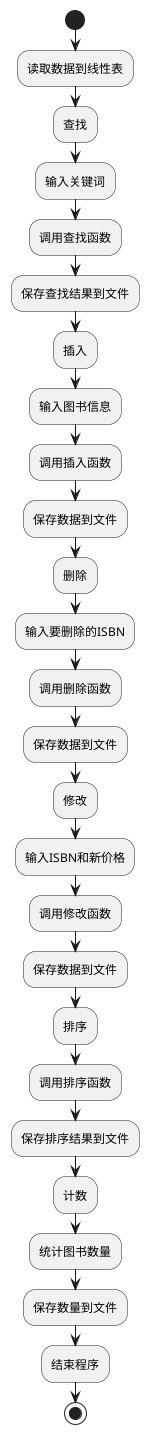 @startuml EX1
start
:读取数据到线性表;
:查找;
:输入关键词;
:调用查找函数;
:保存查找结果到文件;
:插入;
:输入图书信息;
:调用插入函数;
:保存数据到文件;
:删除;
:输入要删除的ISBN;
:调用删除函数;
:保存数据到文件;
:修改;
:输入ISBN和新价格;
:调用修改函数;
:保存数据到文件;
:排序;
:调用排序函数;
:保存排序结果到文件;
:计数;
:统计图书数量;
:保存数量到文件;
:结束程序;
stop
@enduml